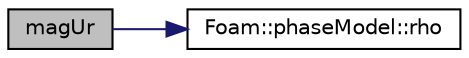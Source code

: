 digraph "magUr"
{
  bgcolor="transparent";
  edge [fontname="Helvetica",fontsize="10",labelfontname="Helvetica",labelfontsize="10"];
  node [fontname="Helvetica",fontsize="10",shape=record];
  rankdir="LR";
  Node1 [label="magUr",height=0.2,width=0.4,color="black", fillcolor="grey75", style="filled" fontcolor="black"];
  Node1 -> Node2 [color="midnightblue",fontsize="10",style="solid",fontname="Helvetica"];
  Node2 [label="Foam::phaseModel::rho",height=0.2,width=0.4,color="black",URL="$classFoam_1_1phaseModel.html#aff1685af177bf2ef28c63dab600f707a",tooltip="Return the density field. "];
}
